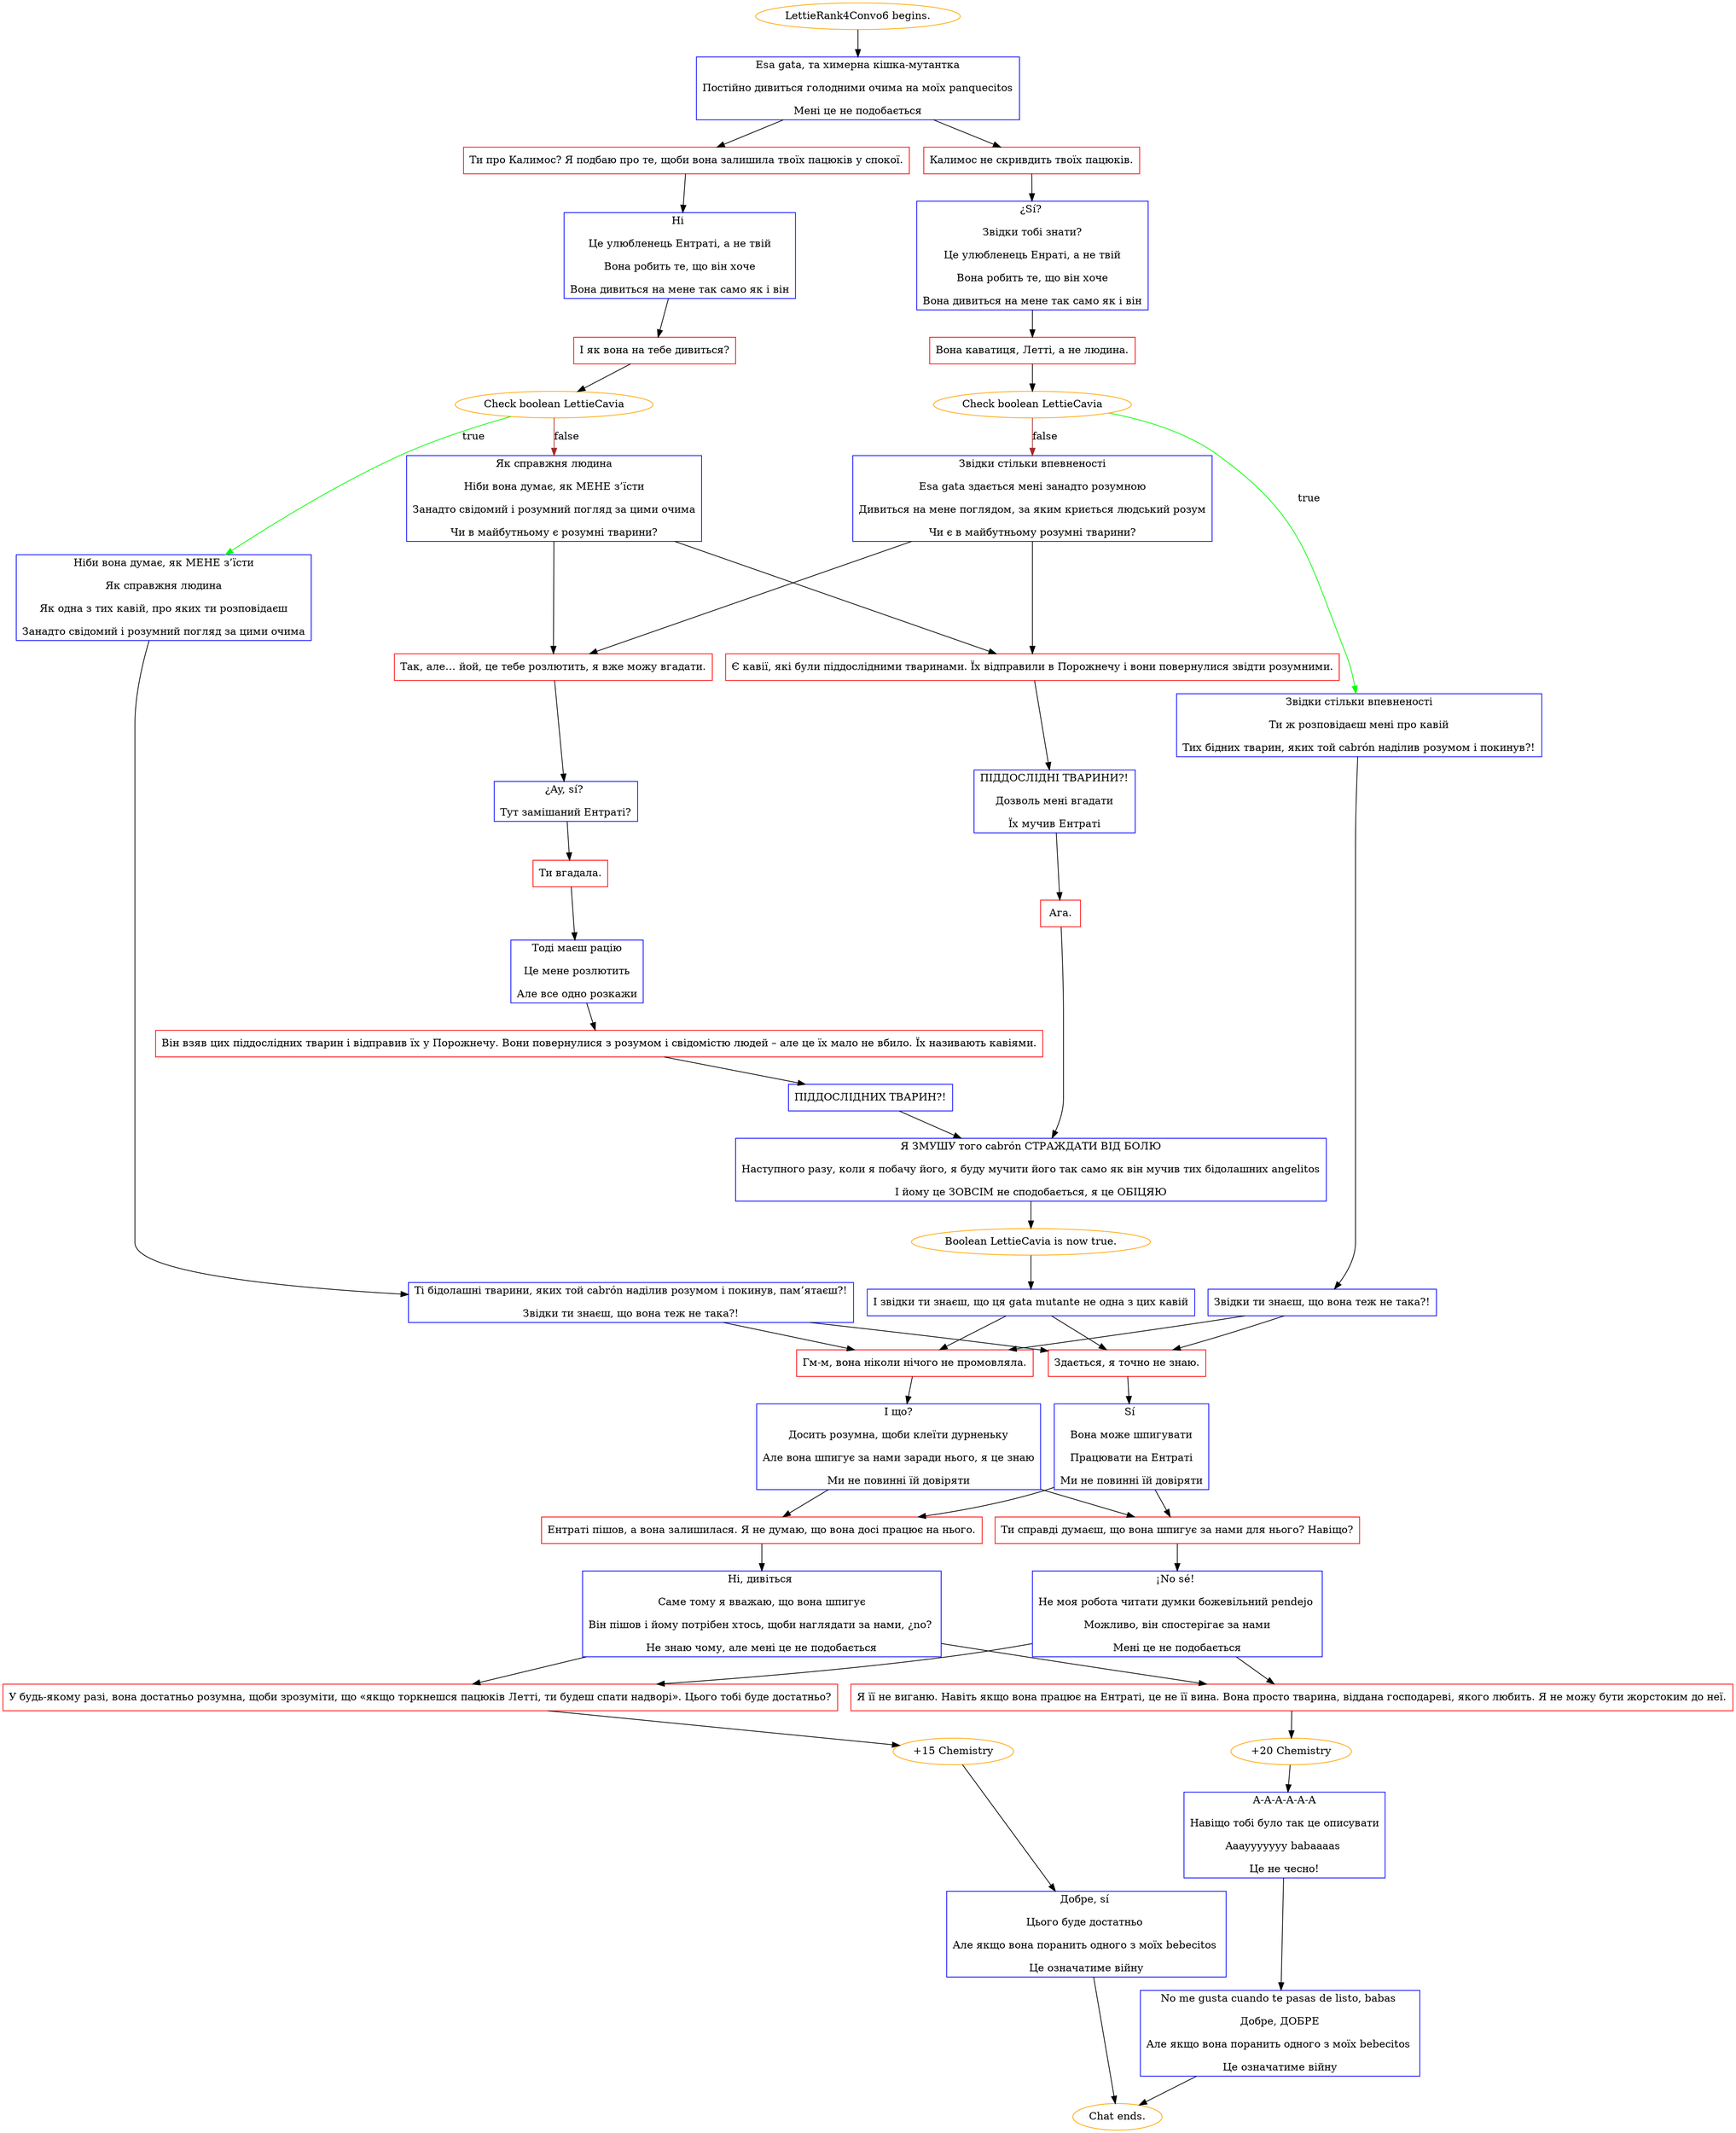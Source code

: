 digraph {
	"LettieRank4Convo6 begins." [color=orange];
		"LettieRank4Convo6 begins." -> j2642636294;
	j2642636294 [label="Esa gata, та химерна кішка-мутантка
Постійно дивиться голодними очима на моїх panquecitos
Мені це не подобається",shape=box,color=blue];
		j2642636294 -> j3830203313;
		j2642636294 -> j2694482571;
	j3830203313 [label="Ти про Калимос? Я подбаю про те, щоби вона залишила твоїх пацюків у спокої.",shape=box,color=red];
		j3830203313 -> j703028967;
	j2694482571 [label="Калимос не скривдить твоїх пацюків.",shape=box,color=red];
		j2694482571 -> j3394172194;
	j703028967 [label="Ні 
Це улюбленець Ентраті, а не твій
Вона робить те, що він хоче
Вона дивиться на мене так само як і він",shape=box,color=blue];
		j703028967 -> j1824495484;
	j3394172194 [label="¿Sí? 
Звідки тобі знати?
Це улюбленець Енраті, а не твій
Вона робить те, що він хоче
Вона дивиться на мене так само як і він",shape=box,color=blue];
		j3394172194 -> j3646460562;
	j1824495484 [label="І як вона на тебе дивиться?",shape=box,color=red];
		j1824495484 -> j4254769564;
	j3646460562 [label="Вона каватиця, Летті, а не людина.",shape=box,color=red];
		j3646460562 -> j4287006142;
	j4254769564 [label="Check boolean LettieCavia",color=orange];
		j4254769564 -> j3642471677 [label=true,color=green];
		j4254769564 -> j1248169465 [label=false,color=brown];
	j4287006142 [label="Check boolean LettieCavia",color=orange];
		j4287006142 -> j2255536948 [label=true,color=green];
		j4287006142 -> j4230128248 [label=false,color=brown];
	j3642471677 [label="Ніби вона думає, як МЕНЕ з’їсти
Як справжня людина
Як одна з тих кавій, про яких ти розповідаєш
Занадто свідомий і розумний погляд за цими очима",shape=box,color=blue];
		j3642471677 -> j4222172855;
	j1248169465 [label="Як справжня людина
Ніби вона думає, як МЕНЕ з’їсти
Занадто свідомий і розумний погляд за цими очима
Чи в майбутньому є розумні тварини?",shape=box,color=blue];
		j1248169465 -> j1201989802;
		j1248169465 -> j589592675;
	j2255536948 [label="Звідки стільки впевненості
Ти ж розповідаєш мені про кавій
Тих бідних тварин, яких той cabrón наділив розумом і покинув?!",shape=box,color=blue];
		j2255536948 -> j3597796026;
	j4230128248 [label="Звідки стільки впевненості
Esa gata здається мені занадто розумною
Дивиться на мене поглядом, за яким криється людський розум
Чи є в майбутньому розумні тварини?",shape=box,color=blue];
		j4230128248 -> j1201989802;
		j4230128248 -> j589592675;
	j4222172855 [label="Ті бідолашні тварини, яких той cabrón наділив розумом і покинув, пам’ятаєш?!
Звідки ти знаєш, що вона теж не така?!",shape=box,color=blue];
		j4222172855 -> j2081930358;
		j4222172855 -> j379379965;
	j1201989802 [label="Є кавії, які були піддослідними тваринами. Їх відправили в Порожнечу і вони повернулися звідти розумними.",shape=box,color=red];
		j1201989802 -> j2351479877;
	j589592675 [label="Так, але… йой, це тебе розлютить, я вже можу вгадати.",shape=box,color=red];
		j589592675 -> j1222350718;
	j3597796026 [label="Звідки ти знаєш, що вона теж не така?!",shape=box,color=blue];
		j3597796026 -> j2081930358;
		j3597796026 -> j379379965;
	j2081930358 [label="Гм-м, вона ніколи нічого не промовляла.",shape=box,color=red];
		j2081930358 -> j3792465652;
	j379379965 [label="Здається, я точно не знаю.",shape=box,color=red];
		j379379965 -> j1793078866;
	j2351479877 [label="ПІДДОСЛІДНІ ТВАРИНИ?!
Дозволь мені вгадати
Їх мучив Ентраті",shape=box,color=blue];
		j2351479877 -> j594836891;
	j1222350718 [label="¿Ay, sí? 
Тут замішаний Ентраті?",shape=box,color=blue];
		j1222350718 -> j3675534375;
	j3792465652 [label="І що?
Досить розумна, щоби клеїти дурненьку
Але вона шпигує за нами заради нього, я це знаю
Ми не повинні їй довіряти",shape=box,color=blue];
		j3792465652 -> j2611634840;
		j3792465652 -> j2746033023;
	j1793078866 [label="Sí 
Вона може шпигувати
Працювати на Ентраті
Ми не повинні їй довіряти",shape=box,color=blue];
		j1793078866 -> j2611634840;
		j1793078866 -> j2746033023;
	j594836891 [label="Ага.",shape=box,color=red];
		j594836891 -> j1159325496;
	j3675534375 [label="Ти вгадала.",shape=box,color=red];
		j3675534375 -> j730417308;
	j2611634840 [label="Ентраті пішов, а вона залишилася. Я не думаю, що вона досі працює на нього.",shape=box,color=red];
		j2611634840 -> j974128078;
	j2746033023 [label="Ти справді думаєш, що вона шпигує за нами для нього? Навіщо?",shape=box,color=red];
		j2746033023 -> j2069249602;
	j1159325496 [label="Я ЗМУШУ того cabrón СТРАЖДАТИ ВІД БОЛЮ
Наступного разу, коли я побачу його, я буду мучити його так само як він мучив тих бідолашних angelitos
І йому це ЗОВСІМ не сподобається, я це ОБІЦЯЮ",shape=box,color=blue];
		j1159325496 -> j2827005111;
	j730417308 [label="Тоді маєш рацію
Це мене розлютить
Але все одно розкажи",shape=box,color=blue];
		j730417308 -> j3218417973;
	j974128078 [label="Ні, дивіться 
Саме тому я вважаю, що вона шпигує
Він пішов і йому потрібен хтось, щоби наглядати за нами, ¿no? 
Не знаю чому, але мені це не подобається",shape=box,color=blue];
		j974128078 -> j2402955105;
		j974128078 -> j841118522;
	j2069249602 [label="¡No sé! 
Не моя робота читати думки божевільний pendejo 
Можливо, він спостерігає за нами
Мені це не подобається",shape=box,color=blue];
		j2069249602 -> j2402955105;
		j2069249602 -> j841118522;
	j2827005111 [label="Boolean LettieCavia is now true.",color=orange];
		j2827005111 -> j3883239264;
	j3218417973 [label="Він взяв цих піддослідних тварин і відправив їх у Порожнечу. Вони повернулися з розумом і свідомістю людей – але це їх мало не вбило. Їх називають кавіями.",shape=box,color=red];
		j3218417973 -> j3799523429;
	j2402955105 [label="У будь-якому разі, вона достатньо розумна, щоби зрозуміти, що «якщо торкнешся пацюків Летті, ти будеш спати надворі». Цього тобі буде достатньо?",shape=box,color=red];
		j2402955105 -> j1878858766;
	j841118522 [label="Я її не виганю. Навіть якщо вона працює на Ентраті, це не її вина. Вона просто тварина, віддана господареві, якого любить. Я не можу бути жорстоким до неї.",shape=box,color=red];
		j841118522 -> j2934832719;
	j3883239264 [label="І звідки ти знаєш, що ця gata mutante не одна з цих кавій",shape=box,color=blue];
		j3883239264 -> j2081930358;
		j3883239264 -> j379379965;
	j3799523429 [label="ПІДДОСЛІДНИХ ТВАРИН?!",shape=box,color=blue];
		j3799523429 -> j1159325496;
	j1878858766 [label="+15 Chemistry",color=orange];
		j1878858766 -> j4241416251;
	j2934832719 [label="+20 Chemistry",color=orange];
		j2934832719 -> j1376904465;
	j4241416251 [label="Добре, sí 
Цього буде достатньо 
Але якщо вона поранить одного з моїх bebecitos 
Це означатиме війну",shape=box,color=blue];
		j4241416251 -> "Chat ends.";
	j1376904465 [label="А-А-А-А-А-А
Навіщо тобі було так це описувати
Aaayyyyyyy babaaaas 
Це не чесно!",shape=box,color=blue];
		j1376904465 -> j2373853271;
	"Chat ends." [color=orange];
	j2373853271 [label="No me gusta cuando te pasas de listo, babas 
Добре, ДОБРЕ
Але якщо вона поранить одного з моїх bebecitos 
Це означатиме війну",shape=box,color=blue];
		j2373853271 -> "Chat ends.";
}
